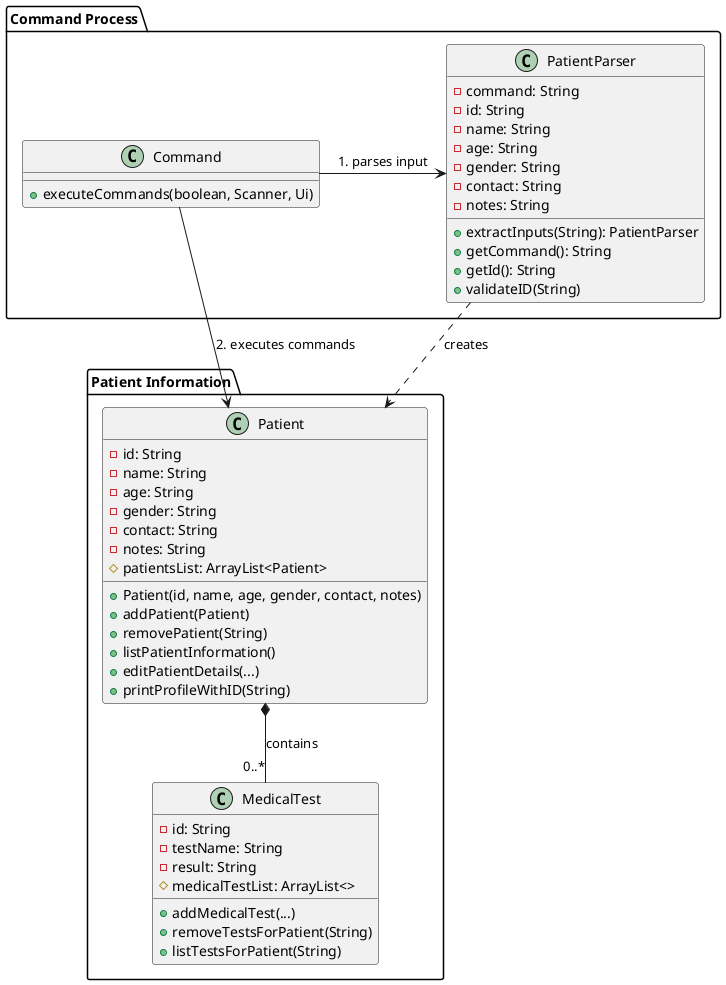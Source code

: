 @startuml

package "Patient Information" {
  class Patient {
    -id: String
    -name: String
    -age: String
    -gender: String
    -contact: String
    -notes: String
    #patientsList: ArrayList<Patient>
    +Patient(id, name, age, gender, contact, notes)
    +addPatient(Patient)
    +removePatient(String)
    +listPatientInformation()
    +editPatientDetails(...)
    +printProfileWithID(String)
  }

  class MedicalTest {
    -id: String
    -testName: String
    -result: String
    #medicalTestList: ArrayList<>
    +addMedicalTest(...)
    +removeTestsForPatient(String)
    +listTestsForPatient(String)
  }
}

package "Command Process" {
  class Command {
    +executeCommands(boolean, Scanner, Ui)
  }

  class PatientParser {
    -command: String
    -id: String
    -name: String
    -age: String
    -gender: String
    -contact: String
    -notes: String
    +extractInputs(String): PatientParser
    +getCommand(): String
    +getId(): String
    +validateID(String)
  }
}

Command -right-> PatientParser : "1. parses input"
Command -right-> Patient : "2. executes commands"

Patient *-- "0..*" MedicalTest : contains
PatientParser ..> Patient : creates

@enduml